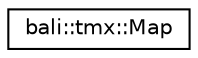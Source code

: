 digraph "Graphical Class Hierarchy"
{
  edge [fontname="Helvetica",fontsize="10",labelfontname="Helvetica",labelfontsize="10"];
  node [fontname="Helvetica",fontsize="10",shape=record];
  rankdir="LR";
  Node1 [label="bali::tmx::Map",height=0.2,width=0.4,color="black", fillcolor="white", style="filled",URL="$classbali_1_1tmx_1_1_map.html"];
}
